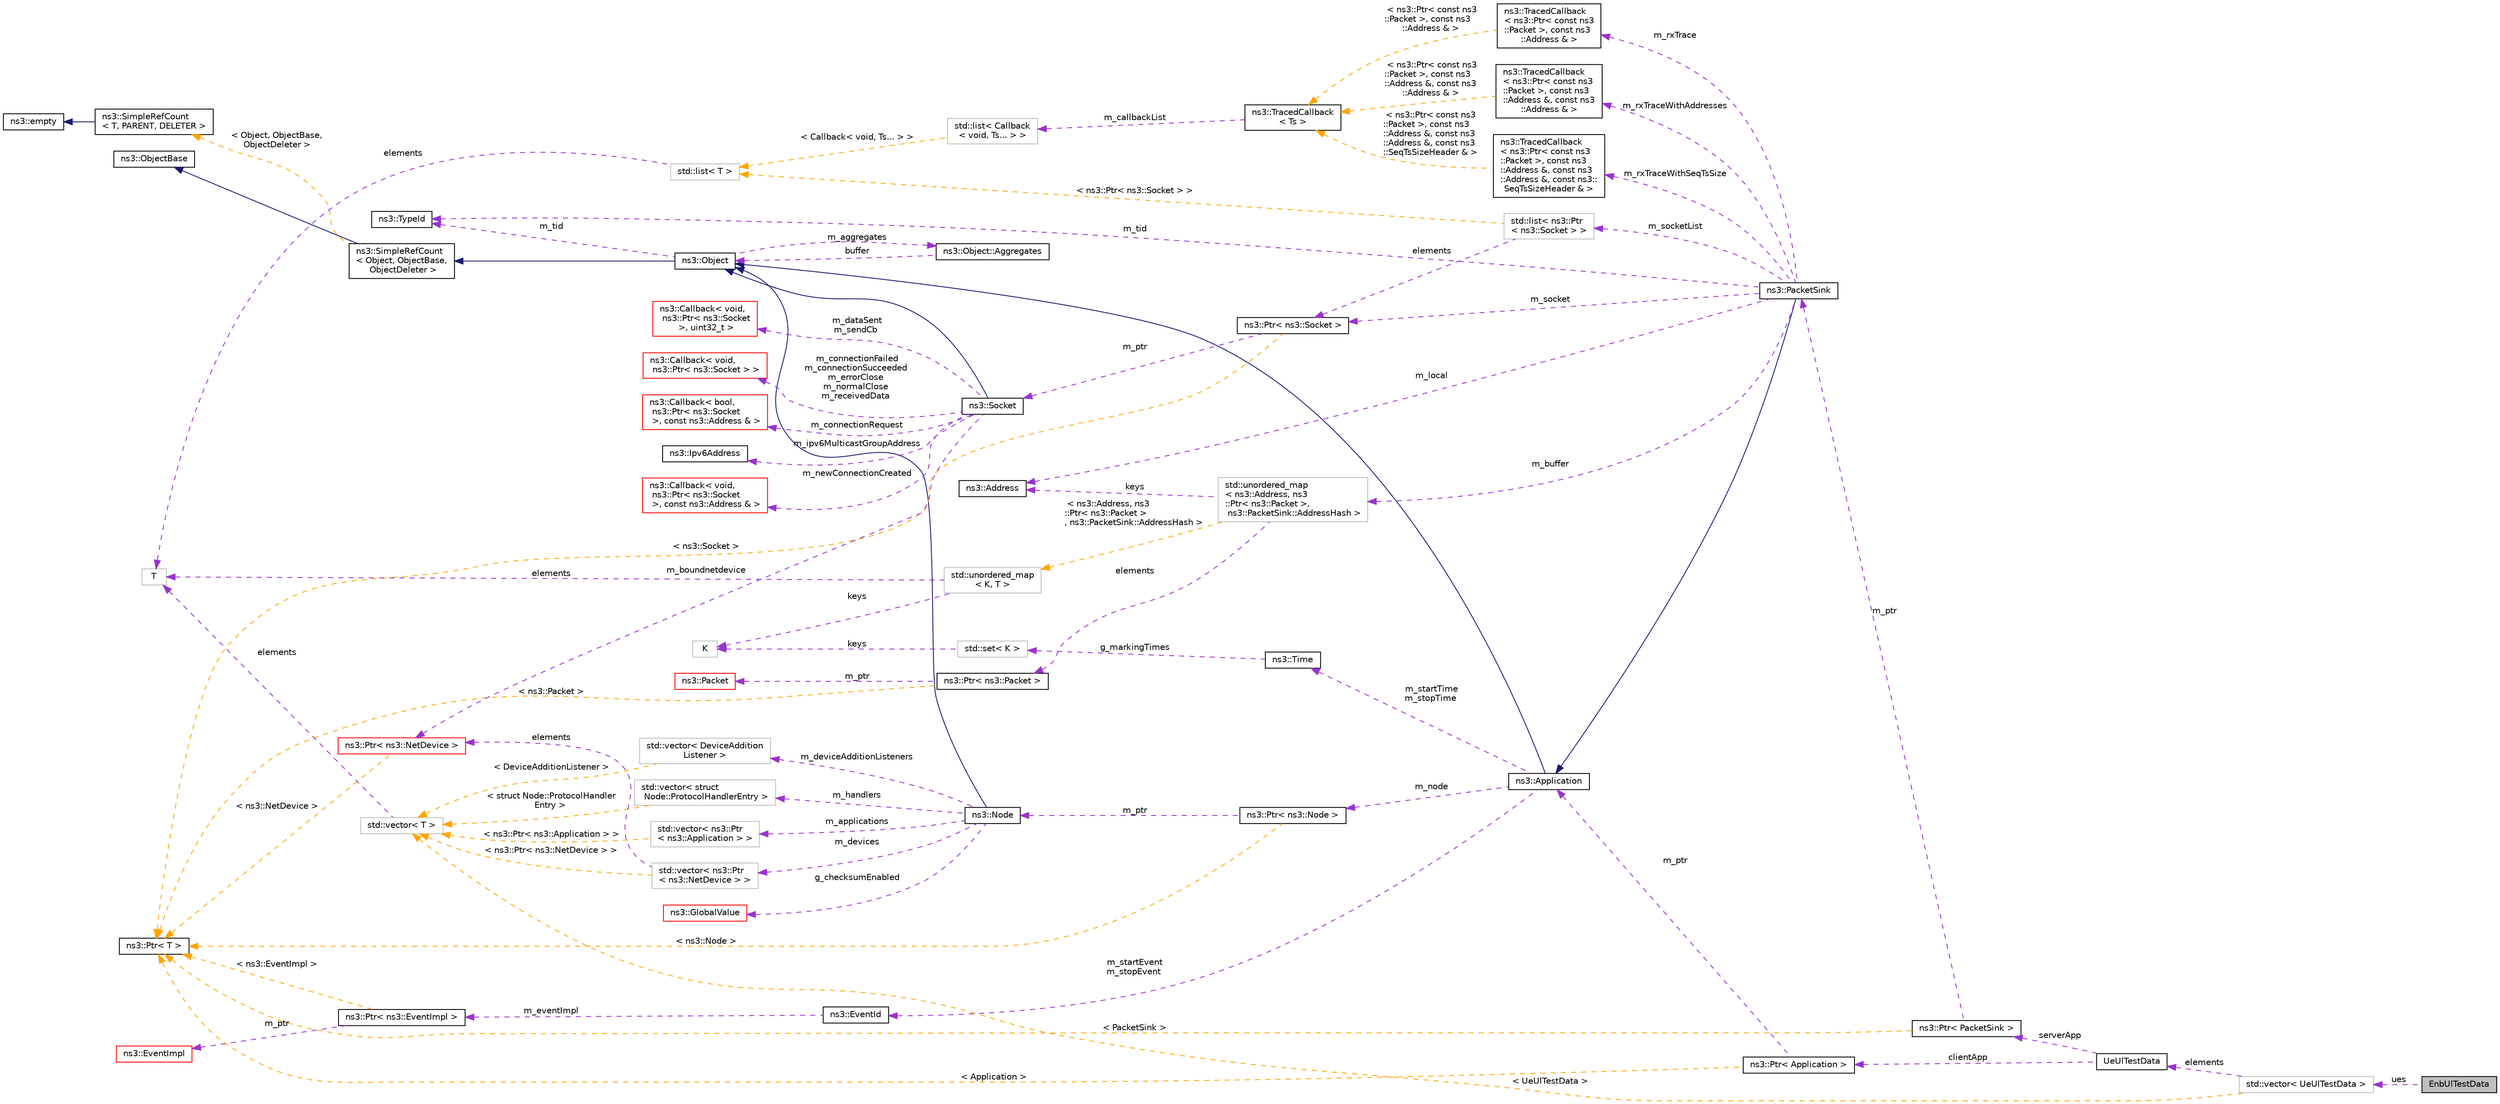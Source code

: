 digraph "EnbUlTestData"
{
 // LATEX_PDF_SIZE
  edge [fontname="Helvetica",fontsize="10",labelfontname="Helvetica",labelfontsize="10"];
  node [fontname="Helvetica",fontsize="10",shape=record];
  rankdir="LR";
  Node1 [label="EnbUlTestData",height=0.2,width=0.4,color="black", fillcolor="grey75", style="filled", fontcolor="black",tooltip="Custom structure containing information about data sent in the uplink of eNodeB."];
  Node2 -> Node1 [dir="back",color="darkorchid3",fontsize="10",style="dashed",label=" ues" ,fontname="Helvetica"];
  Node2 [label="std::vector\< UeUlTestData \>",height=0.2,width=0.4,color="grey75", fillcolor="white", style="filled",tooltip=" "];
  Node3 -> Node2 [dir="back",color="darkorchid3",fontsize="10",style="dashed",label=" elements" ,fontname="Helvetica"];
  Node3 [label="UeUlTestData",height=0.2,width=0.4,color="black", fillcolor="white", style="filled",URL="$struct_ue_ul_test_data.html",tooltip="Custom test structure to hold information of data transmitted in the uplink per UE."];
  Node4 -> Node3 [dir="back",color="darkorchid3",fontsize="10",style="dashed",label=" clientApp" ,fontname="Helvetica"];
  Node4 [label="ns3::Ptr\< Application \>",height=0.2,width=0.4,color="black", fillcolor="white", style="filled",URL="$classns3_1_1_ptr.html",tooltip=" "];
  Node5 -> Node4 [dir="back",color="darkorchid3",fontsize="10",style="dashed",label=" m_ptr" ,fontname="Helvetica"];
  Node5 [label="ns3::Application",height=0.2,width=0.4,color="black", fillcolor="white", style="filled",URL="$classns3_1_1_application.html",tooltip="The base class for all ns3 applications."];
  Node6 -> Node5 [dir="back",color="midnightblue",fontsize="10",style="solid",fontname="Helvetica"];
  Node6 [label="ns3::Object",height=0.2,width=0.4,color="black", fillcolor="white", style="filled",URL="$classns3_1_1_object.html",tooltip="A base class which provides memory management and object aggregation."];
  Node7 -> Node6 [dir="back",color="midnightblue",fontsize="10",style="solid",fontname="Helvetica"];
  Node7 [label="ns3::SimpleRefCount\l\< Object, ObjectBase,\l ObjectDeleter \>",height=0.2,width=0.4,color="black", fillcolor="white", style="filled",URL="$classns3_1_1_simple_ref_count.html",tooltip=" "];
  Node8 -> Node7 [dir="back",color="midnightblue",fontsize="10",style="solid",fontname="Helvetica"];
  Node8 [label="ns3::ObjectBase",height=0.2,width=0.4,color="black", fillcolor="white", style="filled",URL="$classns3_1_1_object_base.html",tooltip="Anchor the ns-3 type and attribute system."];
  Node9 -> Node7 [dir="back",color="orange",fontsize="10",style="dashed",label=" \< Object, ObjectBase,\l ObjectDeleter \>" ,fontname="Helvetica"];
  Node9 [label="ns3::SimpleRefCount\l\< T, PARENT, DELETER \>",height=0.2,width=0.4,color="black", fillcolor="white", style="filled",URL="$classns3_1_1_simple_ref_count.html",tooltip="A template-based reference counting class."];
  Node10 -> Node9 [dir="back",color="midnightblue",fontsize="10",style="solid",fontname="Helvetica"];
  Node10 [label="ns3::empty",height=0.2,width=0.4,color="black", fillcolor="white", style="filled",URL="$classns3_1_1empty.html",tooltip="make Callback use a separate empty type"];
  Node11 -> Node6 [dir="back",color="darkorchid3",fontsize="10",style="dashed",label=" m_tid" ,fontname="Helvetica"];
  Node11 [label="ns3::TypeId",height=0.2,width=0.4,color="black", fillcolor="white", style="filled",URL="$classns3_1_1_type_id.html",tooltip="a unique identifier for an interface."];
  Node12 -> Node6 [dir="back",color="darkorchid3",fontsize="10",style="dashed",label=" m_aggregates" ,fontname="Helvetica"];
  Node12 [label="ns3::Object::Aggregates",height=0.2,width=0.4,color="black", fillcolor="white", style="filled",URL="$structns3_1_1_object_1_1_aggregates.html",tooltip="The list of Objects aggregated to this one."];
  Node6 -> Node12 [dir="back",color="darkorchid3",fontsize="10",style="dashed",label=" buffer" ,fontname="Helvetica"];
  Node13 -> Node5 [dir="back",color="darkorchid3",fontsize="10",style="dashed",label=" m_startEvent\nm_stopEvent" ,fontname="Helvetica"];
  Node13 [label="ns3::EventId",height=0.2,width=0.4,color="black", fillcolor="white", style="filled",URL="$classns3_1_1_event_id.html",tooltip="An identifier for simulation events."];
  Node14 -> Node13 [dir="back",color="darkorchid3",fontsize="10",style="dashed",label=" m_eventImpl" ,fontname="Helvetica"];
  Node14 [label="ns3::Ptr\< ns3::EventImpl \>",height=0.2,width=0.4,color="black", fillcolor="white", style="filled",URL="$classns3_1_1_ptr.html",tooltip=" "];
  Node15 -> Node14 [dir="back",color="darkorchid3",fontsize="10",style="dashed",label=" m_ptr" ,fontname="Helvetica"];
  Node15 [label="ns3::EventImpl",height=0.2,width=0.4,color="red", fillcolor="white", style="filled",URL="$classns3_1_1_event_impl.html",tooltip="A simulation event."];
  Node17 -> Node14 [dir="back",color="orange",fontsize="10",style="dashed",label=" \< ns3::EventImpl \>" ,fontname="Helvetica"];
  Node17 [label="ns3::Ptr\< T \>",height=0.2,width=0.4,color="black", fillcolor="white", style="filled",URL="$classns3_1_1_ptr.html",tooltip="Smart pointer class similar to boost::intrusive_ptr."];
  Node18 -> Node5 [dir="back",color="darkorchid3",fontsize="10",style="dashed",label=" m_node" ,fontname="Helvetica"];
  Node18 [label="ns3::Ptr\< ns3::Node \>",height=0.2,width=0.4,color="black", fillcolor="white", style="filled",URL="$classns3_1_1_ptr.html",tooltip=" "];
  Node19 -> Node18 [dir="back",color="darkorchid3",fontsize="10",style="dashed",label=" m_ptr" ,fontname="Helvetica"];
  Node19 [label="ns3::Node",height=0.2,width=0.4,color="black", fillcolor="white", style="filled",URL="$classns3_1_1_node.html",tooltip="A network Node."];
  Node6 -> Node19 [dir="back",color="midnightblue",fontsize="10",style="solid",fontname="Helvetica"];
  Node20 -> Node19 [dir="back",color="darkorchid3",fontsize="10",style="dashed",label=" m_applications" ,fontname="Helvetica"];
  Node20 [label="std::vector\< ns3::Ptr\l\< ns3::Application \> \>",height=0.2,width=0.4,color="grey75", fillcolor="white", style="filled",tooltip=" "];
  Node22 -> Node20 [dir="back",color="orange",fontsize="10",style="dashed",label=" \< ns3::Ptr\< ns3::Application \> \>" ,fontname="Helvetica"];
  Node22 [label="std::vector\< T \>",height=0.2,width=0.4,color="grey75", fillcolor="white", style="filled",tooltip=" "];
  Node23 -> Node22 [dir="back",color="darkorchid3",fontsize="10",style="dashed",label=" elements" ,fontname="Helvetica"];
  Node23 [label="T",height=0.2,width=0.4,color="grey75", fillcolor="white", style="filled",tooltip=" "];
  Node24 -> Node19 [dir="back",color="darkorchid3",fontsize="10",style="dashed",label=" m_devices" ,fontname="Helvetica"];
  Node24 [label="std::vector\< ns3::Ptr\l\< ns3::NetDevice \> \>",height=0.2,width=0.4,color="grey75", fillcolor="white", style="filled",tooltip=" "];
  Node25 -> Node24 [dir="back",color="darkorchid3",fontsize="10",style="dashed",label=" elements" ,fontname="Helvetica"];
  Node25 [label="ns3::Ptr\< ns3::NetDevice \>",height=0.2,width=0.4,color="red", fillcolor="white", style="filled",URL="$classns3_1_1_ptr.html",tooltip=" "];
  Node17 -> Node25 [dir="back",color="orange",fontsize="10",style="dashed",label=" \< ns3::NetDevice \>" ,fontname="Helvetica"];
  Node22 -> Node24 [dir="back",color="orange",fontsize="10",style="dashed",label=" \< ns3::Ptr\< ns3::NetDevice \> \>" ,fontname="Helvetica"];
  Node27 -> Node19 [dir="back",color="darkorchid3",fontsize="10",style="dashed",label=" g_checksumEnabled" ,fontname="Helvetica"];
  Node27 [label="ns3::GlobalValue",height=0.2,width=0.4,color="red", fillcolor="white", style="filled",URL="$classns3_1_1_global_value.html",tooltip="Hold a so-called 'global value'."];
  Node36 -> Node19 [dir="back",color="darkorchid3",fontsize="10",style="dashed",label=" m_handlers" ,fontname="Helvetica"];
  Node36 [label="std::vector\< struct\l Node::ProtocolHandlerEntry \>",height=0.2,width=0.4,color="grey75", fillcolor="white", style="filled",tooltip=" "];
  Node22 -> Node36 [dir="back",color="orange",fontsize="10",style="dashed",label=" \< struct Node::ProtocolHandler\lEntry \>" ,fontname="Helvetica"];
  Node44 -> Node19 [dir="back",color="darkorchid3",fontsize="10",style="dashed",label=" m_deviceAdditionListeners" ,fontname="Helvetica"];
  Node44 [label="std::vector\< DeviceAddition\lListener \>",height=0.2,width=0.4,color="grey75", fillcolor="white", style="filled",tooltip=" "];
  Node22 -> Node44 [dir="back",color="orange",fontsize="10",style="dashed",label=" \< DeviceAdditionListener \>" ,fontname="Helvetica"];
  Node17 -> Node18 [dir="back",color="orange",fontsize="10",style="dashed",label=" \< ns3::Node \>" ,fontname="Helvetica"];
  Node45 -> Node5 [dir="back",color="darkorchid3",fontsize="10",style="dashed",label=" m_startTime\nm_stopTime" ,fontname="Helvetica"];
  Node45 [label="ns3::Time",height=0.2,width=0.4,color="black", fillcolor="white", style="filled",URL="$classns3_1_1_time.html",tooltip="Simulation virtual time values and global simulation resolution."];
  Node46 -> Node45 [dir="back",color="darkorchid3",fontsize="10",style="dashed",label=" g_markingTimes" ,fontname="Helvetica"];
  Node46 [label="std::set\< K \>",height=0.2,width=0.4,color="grey75", fillcolor="white", style="filled",tooltip=" "];
  Node47 -> Node46 [dir="back",color="darkorchid3",fontsize="10",style="dashed",label=" keys" ,fontname="Helvetica"];
  Node47 [label="K",height=0.2,width=0.4,color="grey75", fillcolor="white", style="filled",tooltip=" "];
  Node17 -> Node4 [dir="back",color="orange",fontsize="10",style="dashed",label=" \< Application \>" ,fontname="Helvetica"];
  Node48 -> Node3 [dir="back",color="darkorchid3",fontsize="10",style="dashed",label=" serverApp" ,fontname="Helvetica"];
  Node48 [label="ns3::Ptr\< PacketSink \>",height=0.2,width=0.4,color="black", fillcolor="white", style="filled",URL="$classns3_1_1_ptr.html",tooltip=" "];
  Node49 -> Node48 [dir="back",color="darkorchid3",fontsize="10",style="dashed",label=" m_ptr" ,fontname="Helvetica"];
  Node49 [label="ns3::PacketSink",height=0.2,width=0.4,color="black", fillcolor="white", style="filled",URL="$classns3_1_1_packet_sink.html",tooltip="Receive and consume traffic generated to an IP address and port."];
  Node5 -> Node49 [dir="back",color="midnightblue",fontsize="10",style="solid",fontname="Helvetica"];
  Node50 -> Node49 [dir="back",color="darkorchid3",fontsize="10",style="dashed",label=" m_local" ,fontname="Helvetica"];
  Node50 [label="ns3::Address",height=0.2,width=0.4,color="black", fillcolor="white", style="filled",URL="$classns3_1_1_address.html",tooltip="a polymophic address class"];
  Node51 -> Node49 [dir="back",color="darkorchid3",fontsize="10",style="dashed",label=" m_socketList" ,fontname="Helvetica"];
  Node51 [label="std::list\< ns3::Ptr\l\< ns3::Socket \> \>",height=0.2,width=0.4,color="grey75", fillcolor="white", style="filled",tooltip=" "];
  Node52 -> Node51 [dir="back",color="darkorchid3",fontsize="10",style="dashed",label=" elements" ,fontname="Helvetica"];
  Node52 [label="ns3::Ptr\< ns3::Socket \>",height=0.2,width=0.4,color="black", fillcolor="white", style="filled",URL="$classns3_1_1_ptr.html",tooltip=" "];
  Node53 -> Node52 [dir="back",color="darkorchid3",fontsize="10",style="dashed",label=" m_ptr" ,fontname="Helvetica"];
  Node53 [label="ns3::Socket",height=0.2,width=0.4,color="black", fillcolor="white", style="filled",URL="$classns3_1_1_socket.html",tooltip="A low-level Socket API based loosely on the BSD Socket API."];
  Node6 -> Node53 [dir="back",color="midnightblue",fontsize="10",style="solid",fontname="Helvetica"];
  Node25 -> Node53 [dir="back",color="darkorchid3",fontsize="10",style="dashed",label=" m_boundnetdevice" ,fontname="Helvetica"];
  Node54 -> Node53 [dir="back",color="darkorchid3",fontsize="10",style="dashed",label=" m_ipv6MulticastGroupAddress" ,fontname="Helvetica"];
  Node54 [label="ns3::Ipv6Address",height=0.2,width=0.4,color="black", fillcolor="white", style="filled",URL="$classns3_1_1_ipv6_address.html",tooltip="Describes an IPv6 address."];
  Node55 -> Node53 [dir="back",color="darkorchid3",fontsize="10",style="dashed",label=" m_newConnectionCreated" ,fontname="Helvetica"];
  Node55 [label="ns3::Callback\< void,\l ns3::Ptr\< ns3::Socket\l \>, const ns3::Address & \>",height=0.2,width=0.4,color="red", fillcolor="white", style="filled",URL="$classns3_1_1_callback.html",tooltip=" "];
  Node56 -> Node53 [dir="back",color="darkorchid3",fontsize="10",style="dashed",label=" m_dataSent\nm_sendCb" ,fontname="Helvetica"];
  Node56 [label="ns3::Callback\< void,\l ns3::Ptr\< ns3::Socket\l \>, uint32_t \>",height=0.2,width=0.4,color="red", fillcolor="white", style="filled",URL="$classns3_1_1_callback.html",tooltip=" "];
  Node57 -> Node53 [dir="back",color="darkorchid3",fontsize="10",style="dashed",label=" m_connectionFailed\nm_connectionSucceeded\nm_errorClose\nm_normalClose\nm_receivedData" ,fontname="Helvetica"];
  Node57 [label="ns3::Callback\< void,\l ns3::Ptr\< ns3::Socket \> \>",height=0.2,width=0.4,color="red", fillcolor="white", style="filled",URL="$classns3_1_1_callback.html",tooltip=" "];
  Node58 -> Node53 [dir="back",color="darkorchid3",fontsize="10",style="dashed",label=" m_connectionRequest" ,fontname="Helvetica"];
  Node58 [label="ns3::Callback\< bool,\l ns3::Ptr\< ns3::Socket\l \>, const ns3::Address & \>",height=0.2,width=0.4,color="red", fillcolor="white", style="filled",URL="$classns3_1_1_callback.html",tooltip=" "];
  Node17 -> Node52 [dir="back",color="orange",fontsize="10",style="dashed",label=" \< ns3::Socket \>" ,fontname="Helvetica"];
  Node59 -> Node51 [dir="back",color="orange",fontsize="10",style="dashed",label=" \< ns3::Ptr\< ns3::Socket \> \>" ,fontname="Helvetica"];
  Node59 [label="std::list\< T \>",height=0.2,width=0.4,color="grey75", fillcolor="white", style="filled",tooltip=" "];
  Node23 -> Node59 [dir="back",color="darkorchid3",fontsize="10",style="dashed",label=" elements" ,fontname="Helvetica"];
  Node11 -> Node49 [dir="back",color="darkorchid3",fontsize="10",style="dashed",label=" m_tid" ,fontname="Helvetica"];
  Node60 -> Node49 [dir="back",color="darkorchid3",fontsize="10",style="dashed",label=" m_buffer" ,fontname="Helvetica"];
  Node60 [label="std::unordered_map\l\< ns3::Address, ns3\l::Ptr\< ns3::Packet \>,\l ns3::PacketSink::AddressHash \>",height=0.2,width=0.4,color="grey75", fillcolor="white", style="filled",tooltip=" "];
  Node50 -> Node60 [dir="back",color="darkorchid3",fontsize="10",style="dashed",label=" keys" ,fontname="Helvetica"];
  Node61 -> Node60 [dir="back",color="darkorchid3",fontsize="10",style="dashed",label=" elements" ,fontname="Helvetica"];
  Node61 [label="ns3::Ptr\< ns3::Packet \>",height=0.2,width=0.4,color="black", fillcolor="white", style="filled",URL="$classns3_1_1_ptr.html",tooltip=" "];
  Node62 -> Node61 [dir="back",color="darkorchid3",fontsize="10",style="dashed",label=" m_ptr" ,fontname="Helvetica"];
  Node62 [label="ns3::Packet",height=0.2,width=0.4,color="red", fillcolor="white", style="filled",URL="$classns3_1_1_packet.html",tooltip="network packets"];
  Node17 -> Node61 [dir="back",color="orange",fontsize="10",style="dashed",label=" \< ns3::Packet \>" ,fontname="Helvetica"];
  Node78 -> Node60 [dir="back",color="orange",fontsize="10",style="dashed",label=" \< ns3::Address, ns3\l::Ptr\< ns3::Packet \>\l, ns3::PacketSink::AddressHash \>" ,fontname="Helvetica"];
  Node78 [label="std::unordered_map\l\< K, T \>",height=0.2,width=0.4,color="grey75", fillcolor="white", style="filled",tooltip=" "];
  Node47 -> Node78 [dir="back",color="darkorchid3",fontsize="10",style="dashed",label=" keys" ,fontname="Helvetica"];
  Node23 -> Node78 [dir="back",color="darkorchid3",fontsize="10",style="dashed",label=" elements" ,fontname="Helvetica"];
  Node79 -> Node49 [dir="back",color="darkorchid3",fontsize="10",style="dashed",label=" m_rxTraceWithAddresses" ,fontname="Helvetica"];
  Node79 [label="ns3::TracedCallback\l\< ns3::Ptr\< const ns3\l::Packet \>, const ns3\l::Address &, const ns3\l::Address & \>",height=0.2,width=0.4,color="black", fillcolor="white", style="filled",URL="$classns3_1_1_traced_callback.html",tooltip=" "];
  Node80 -> Node79 [dir="back",color="orange",fontsize="10",style="dashed",label=" \< ns3::Ptr\< const ns3\l::Packet \>, const ns3\l::Address &, const ns3\l::Address & \>" ,fontname="Helvetica"];
  Node80 [label="ns3::TracedCallback\l\< Ts \>",height=0.2,width=0.4,color="black", fillcolor="white", style="filled",URL="$classns3_1_1_traced_callback.html",tooltip="Forward calls to a chain of Callback."];
  Node81 -> Node80 [dir="back",color="darkorchid3",fontsize="10",style="dashed",label=" m_callbackList" ,fontname="Helvetica"];
  Node81 [label="std::list\< Callback\l\< void, Ts... \> \>",height=0.2,width=0.4,color="grey75", fillcolor="white", style="filled",tooltip=" "];
  Node59 -> Node81 [dir="back",color="orange",fontsize="10",style="dashed",label=" \< Callback\< void, Ts... \> \>" ,fontname="Helvetica"];
  Node52 -> Node49 [dir="back",color="darkorchid3",fontsize="10",style="dashed",label=" m_socket" ,fontname="Helvetica"];
  Node83 -> Node49 [dir="back",color="darkorchid3",fontsize="10",style="dashed",label=" m_rxTraceWithSeqTsSize" ,fontname="Helvetica"];
  Node83 [label="ns3::TracedCallback\l\< ns3::Ptr\< const ns3\l::Packet \>, const ns3\l::Address &, const ns3\l::Address &, const ns3::\lSeqTsSizeHeader & \>",height=0.2,width=0.4,color="black", fillcolor="white", style="filled",URL="$classns3_1_1_traced_callback.html",tooltip=" "];
  Node80 -> Node83 [dir="back",color="orange",fontsize="10",style="dashed",label=" \< ns3::Ptr\< const ns3\l::Packet \>, const ns3\l::Address &, const ns3\l::Address &, const ns3\l::SeqTsSizeHeader & \>" ,fontname="Helvetica"];
  Node84 -> Node49 [dir="back",color="darkorchid3",fontsize="10",style="dashed",label=" m_rxTrace" ,fontname="Helvetica"];
  Node84 [label="ns3::TracedCallback\l\< ns3::Ptr\< const ns3\l::Packet \>, const ns3\l::Address & \>",height=0.2,width=0.4,color="black", fillcolor="white", style="filled",URL="$classns3_1_1_traced_callback.html",tooltip=" "];
  Node80 -> Node84 [dir="back",color="orange",fontsize="10",style="dashed",label=" \< ns3::Ptr\< const ns3\l::Packet \>, const ns3\l::Address & \>" ,fontname="Helvetica"];
  Node17 -> Node48 [dir="back",color="orange",fontsize="10",style="dashed",label=" \< PacketSink \>" ,fontname="Helvetica"];
  Node22 -> Node2 [dir="back",color="orange",fontsize="10",style="dashed",label=" \< UeUlTestData \>" ,fontname="Helvetica"];
}
